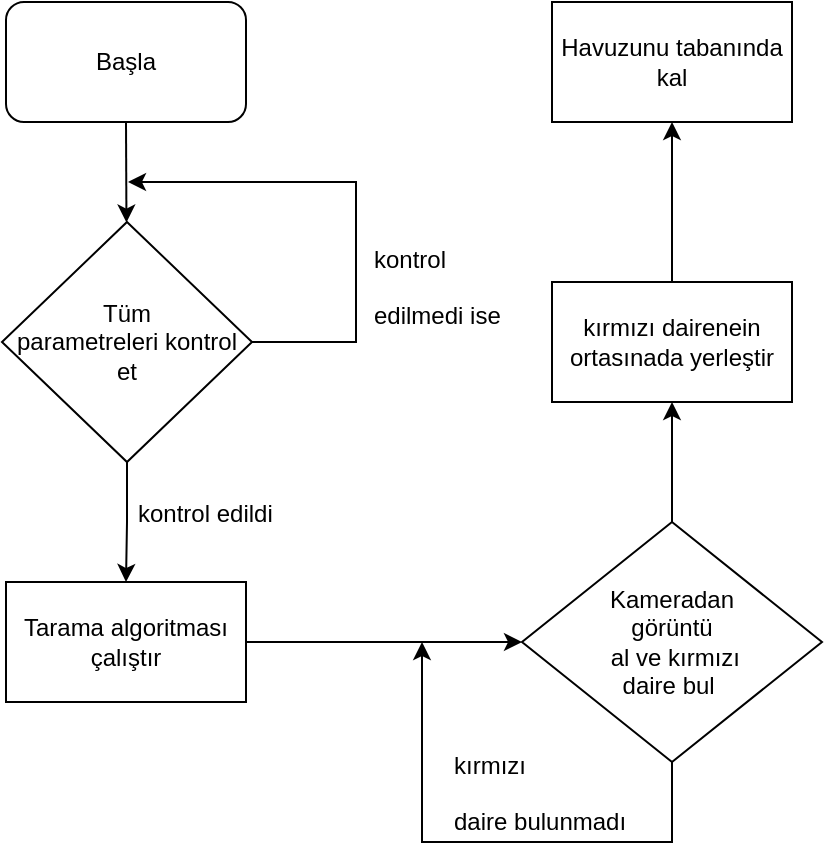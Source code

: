 <mxfile version="16.6.4" type="github">
  <diagram id="iNMoQ9myw-nEo7KnsNoN" name="Page-1">
    <mxGraphModel dx="1347" dy="749" grid="1" gridSize="10" guides="1" tooltips="1" connect="1" arrows="1" fold="1" page="1" pageScale="1" pageWidth="850" pageHeight="1100" math="0" shadow="0">
      <root>
        <mxCell id="0" />
        <mxCell id="1" parent="0" />
        <mxCell id="YV0B34i0ShfgqzTbnPF0-1" value="Başla" style="rounded=1;whiteSpace=wrap;html=1;" vertex="1" parent="1">
          <mxGeometry x="42" y="60" width="120" height="60" as="geometry" />
        </mxCell>
        <mxCell id="YV0B34i0ShfgqzTbnPF0-2" value="" style="endArrow=classic;html=1;rounded=0;exitX=0.5;exitY=1;exitDx=0;exitDy=0;" edge="1" parent="1" source="YV0B34i0ShfgqzTbnPF0-1" target="YV0B34i0ShfgqzTbnPF0-3">
          <mxGeometry width="50" height="50" relative="1" as="geometry">
            <mxPoint x="77" y="400" as="sourcePoint" />
            <mxPoint x="102" y="200" as="targetPoint" />
          </mxGeometry>
        </mxCell>
        <mxCell id="YV0B34i0ShfgqzTbnPF0-6" value="" style="edgeStyle=orthogonalEdgeStyle;rounded=0;orthogonalLoop=1;jettySize=auto;html=1;" edge="1" parent="1" source="YV0B34i0ShfgqzTbnPF0-3" target="YV0B34i0ShfgqzTbnPF0-5">
          <mxGeometry relative="1" as="geometry" />
        </mxCell>
        <mxCell id="YV0B34i0ShfgqzTbnPF0-3" value="&lt;div&gt;Tüm &lt;br&gt;&lt;/div&gt;&lt;div&gt;parametreleri kontrol et&lt;/div&gt;" style="rhombus;whiteSpace=wrap;html=1;" vertex="1" parent="1">
          <mxGeometry x="40" y="170" width="125" height="120" as="geometry" />
        </mxCell>
        <mxCell id="YV0B34i0ShfgqzTbnPF0-18" value="" style="edgeStyle=orthogonalEdgeStyle;rounded=0;orthogonalLoop=1;jettySize=auto;html=1;entryX=0;entryY=0.5;entryDx=0;entryDy=0;" edge="1" parent="1" source="YV0B34i0ShfgqzTbnPF0-5" target="YV0B34i0ShfgqzTbnPF0-20">
          <mxGeometry relative="1" as="geometry">
            <mxPoint x="280" y="380" as="targetPoint" />
          </mxGeometry>
        </mxCell>
        <mxCell id="YV0B34i0ShfgqzTbnPF0-5" value="Tarama algoritması çalıştır" style="rounded=0;whiteSpace=wrap;html=1;" vertex="1" parent="1">
          <mxGeometry x="42" y="350" width="120" height="60" as="geometry" />
        </mxCell>
        <mxCell id="YV0B34i0ShfgqzTbnPF0-13" value="" style="endArrow=classic;html=1;rounded=0;exitX=1;exitY=0.5;exitDx=0;exitDy=0;" edge="1" parent="1" source="YV0B34i0ShfgqzTbnPF0-3">
          <mxGeometry width="50" height="50" relative="1" as="geometry">
            <mxPoint x="77" y="400" as="sourcePoint" />
            <mxPoint x="103" y="150" as="targetPoint" />
            <Array as="points">
              <mxPoint x="217" y="230" />
              <mxPoint x="217" y="150" />
            </Array>
          </mxGeometry>
        </mxCell>
        <mxCell id="YV0B34i0ShfgqzTbnPF0-15" value="kontrol edildi" style="text;strokeColor=none;fillColor=none;align=left;verticalAlign=middle;spacingLeft=4;spacingRight=4;overflow=hidden;points=[[0,0.5],[1,0.5]];portConstraint=eastwest;rotatable=0;" vertex="1" parent="1">
          <mxGeometry x="102" y="300" width="98" height="30" as="geometry" />
        </mxCell>
        <mxCell id="YV0B34i0ShfgqzTbnPF0-19" value="kontrol &#xa;&#xa;edilmedi ise&#xa;" style="text;strokeColor=none;fillColor=none;align=left;verticalAlign=middle;spacingLeft=4;spacingRight=4;overflow=hidden;points=[[0,0.5],[1,0.5]];portConstraint=eastwest;rotatable=0;" vertex="1" parent="1">
          <mxGeometry x="220" y="180" width="90" height="50" as="geometry" />
        </mxCell>
        <mxCell id="YV0B34i0ShfgqzTbnPF0-25" value="" style="edgeStyle=orthogonalEdgeStyle;rounded=0;orthogonalLoop=1;jettySize=auto;html=1;" edge="1" parent="1" source="YV0B34i0ShfgqzTbnPF0-20" target="YV0B34i0ShfgqzTbnPF0-24">
          <mxGeometry relative="1" as="geometry" />
        </mxCell>
        <mxCell id="YV0B34i0ShfgqzTbnPF0-20" value="&lt;div&gt;Kameradan &lt;br&gt;&lt;/div&gt;&lt;div&gt;görüntü&lt;/div&gt;&lt;div&gt;&amp;nbsp;al ve kırmızı &lt;br&gt;&lt;/div&gt;&lt;div&gt;daire bul&amp;nbsp; &lt;/div&gt;" style="rhombus;whiteSpace=wrap;html=1;" vertex="1" parent="1">
          <mxGeometry x="300" y="320" width="150" height="120" as="geometry" />
        </mxCell>
        <mxCell id="YV0B34i0ShfgqzTbnPF0-21" value="" style="endArrow=classic;html=1;rounded=0;exitX=0.5;exitY=1;exitDx=0;exitDy=0;" edge="1" parent="1" source="YV0B34i0ShfgqzTbnPF0-20">
          <mxGeometry width="50" height="50" relative="1" as="geometry">
            <mxPoint x="410" y="400" as="sourcePoint" />
            <mxPoint x="250" y="380" as="targetPoint" />
            <Array as="points">
              <mxPoint x="375" y="480" />
              <mxPoint x="310" y="480" />
              <mxPoint x="250" y="480" />
            </Array>
          </mxGeometry>
        </mxCell>
        <mxCell id="YV0B34i0ShfgqzTbnPF0-22" value="kırmızı &#xa;&#xa;daire bulunmadı" style="text;strokeColor=none;fillColor=none;align=left;verticalAlign=middle;spacingLeft=4;spacingRight=4;overflow=hidden;points=[[0,0.5],[1,0.5]];portConstraint=eastwest;rotatable=0;" vertex="1" parent="1">
          <mxGeometry x="260" y="430" width="120" height="50" as="geometry" />
        </mxCell>
        <mxCell id="YV0B34i0ShfgqzTbnPF0-27" value="" style="edgeStyle=orthogonalEdgeStyle;rounded=0;orthogonalLoop=1;jettySize=auto;html=1;" edge="1" parent="1" source="YV0B34i0ShfgqzTbnPF0-24" target="YV0B34i0ShfgqzTbnPF0-26">
          <mxGeometry relative="1" as="geometry" />
        </mxCell>
        <mxCell id="YV0B34i0ShfgqzTbnPF0-24" value="kırmızı dairenein ortasınada yerleştir" style="whiteSpace=wrap;html=1;" vertex="1" parent="1">
          <mxGeometry x="315" y="200" width="120" height="60" as="geometry" />
        </mxCell>
        <mxCell id="YV0B34i0ShfgqzTbnPF0-26" value="Havuzunu tabanında kal" style="whiteSpace=wrap;html=1;" vertex="1" parent="1">
          <mxGeometry x="315" y="60" width="120" height="60" as="geometry" />
        </mxCell>
      </root>
    </mxGraphModel>
  </diagram>
</mxfile>
